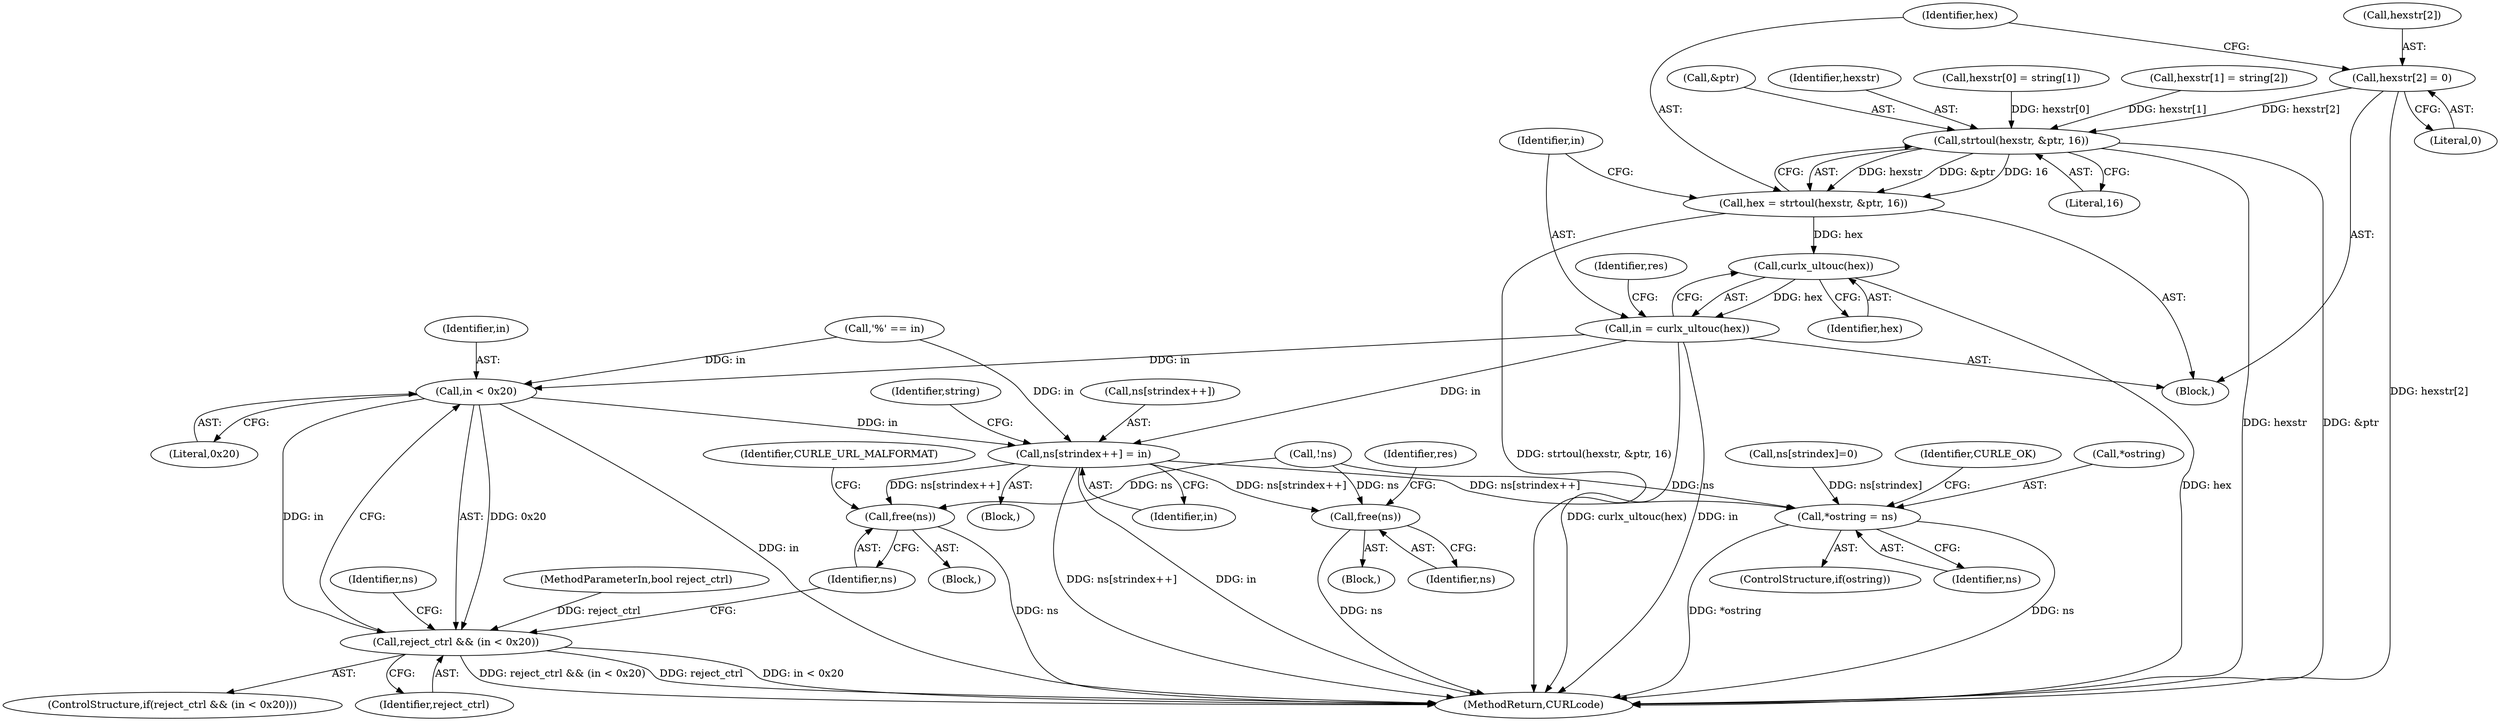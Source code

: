digraph "0_curl_192c4f788d48f82c03e9cef40013f34370e90737@array" {
"1000182" [label="(Call,hexstr[2] = 0)"];
"1000189" [label="(Call,strtoul(hexstr, &ptr, 16))"];
"1000187" [label="(Call,hex = strtoul(hexstr, &ptr, 16))"];
"1000196" [label="(Call,curlx_ultouc(hex))"];
"1000194" [label="(Call,in = curlx_ultouc(hex))"];
"1000221" [label="(Call,in < 0x20)"];
"1000219" [label="(Call,reject_ctrl && (in < 0x20))"];
"1000229" [label="(Call,ns[strindex++] = in)"];
"1000208" [label="(Call,free(ns))"];
"1000225" [label="(Call,free(ns))"];
"1000250" [label="(Call,*ostring = ns)"];
"1000208" [label="(Call,free(ns))"];
"1000251" [label="(Call,*ostring)"];
"1000224" [label="(Block,)"];
"1000230" [label="(Call,ns[strindex++])"];
"1000112" [label="(MethodParameterIn,bool reject_ctrl)"];
"1000237" [label="(Call,ns[strindex]=0)"];
"1000197" [label="(Identifier,hex)"];
"1000218" [label="(ControlStructure,if(reject_ctrl && (in < 0x20)))"];
"1000228" [label="(Identifier,CURLE_URL_MALFORMAT)"];
"1000222" [label="(Identifier,in)"];
"1000191" [label="(Call,&ptr)"];
"1000256" [label="(MethodReturn,CURLcode)"];
"1000223" [label="(Literal,0x20)"];
"1000225" [label="(Call,free(ns))"];
"1000188" [label="(Identifier,hex)"];
"1000183" [label="(Call,hexstr[2])"];
"1000207" [label="(Block,)"];
"1000186" [label="(Literal,0)"];
"1000190" [label="(Identifier,hexstr)"];
"1000255" [label="(Identifier,CURLE_OK)"];
"1000187" [label="(Call,hex = strtoul(hexstr, &ptr, 16))"];
"1000199" [label="(Identifier,res)"];
"1000219" [label="(Call,reject_ctrl && (in < 0x20))"];
"1000248" [label="(ControlStructure,if(ostring))"];
"1000165" [label="(Block,)"];
"1000221" [label="(Call,in < 0x20)"];
"1000229" [label="(Call,ns[strindex++] = in)"];
"1000226" [label="(Identifier,ns)"];
"1000209" [label="(Identifier,ns)"];
"1000253" [label="(Identifier,ns)"];
"1000193" [label="(Literal,16)"];
"1000211" [label="(Identifier,res)"];
"1000220" [label="(Identifier,reject_ctrl)"];
"1000196" [label="(Call,curlx_ultouc(hex))"];
"1000153" [label="(Call,'%' == in)"];
"1000234" [label="(Identifier,in)"];
"1000168" [label="(Call,hexstr[0] = string[1])"];
"1000236" [label="(Identifier,string)"];
"1000195" [label="(Identifier,in)"];
"1000175" [label="(Call,hexstr[1] = string[2])"];
"1000189" [label="(Call,strtoul(hexstr, &ptr, 16))"];
"1000146" [label="(Block,)"];
"1000194" [label="(Call,in = curlx_ultouc(hex))"];
"1000137" [label="(Call,!ns)"];
"1000231" [label="(Identifier,ns)"];
"1000250" [label="(Call,*ostring = ns)"];
"1000182" [label="(Call,hexstr[2] = 0)"];
"1000182" -> "1000165"  [label="AST: "];
"1000182" -> "1000186"  [label="CFG: "];
"1000183" -> "1000182"  [label="AST: "];
"1000186" -> "1000182"  [label="AST: "];
"1000188" -> "1000182"  [label="CFG: "];
"1000182" -> "1000256"  [label="DDG: hexstr[2]"];
"1000182" -> "1000189"  [label="DDG: hexstr[2]"];
"1000189" -> "1000187"  [label="AST: "];
"1000189" -> "1000193"  [label="CFG: "];
"1000190" -> "1000189"  [label="AST: "];
"1000191" -> "1000189"  [label="AST: "];
"1000193" -> "1000189"  [label="AST: "];
"1000187" -> "1000189"  [label="CFG: "];
"1000189" -> "1000256"  [label="DDG: hexstr"];
"1000189" -> "1000256"  [label="DDG: &ptr"];
"1000189" -> "1000187"  [label="DDG: hexstr"];
"1000189" -> "1000187"  [label="DDG: &ptr"];
"1000189" -> "1000187"  [label="DDG: 16"];
"1000175" -> "1000189"  [label="DDG: hexstr[1]"];
"1000168" -> "1000189"  [label="DDG: hexstr[0]"];
"1000187" -> "1000165"  [label="AST: "];
"1000188" -> "1000187"  [label="AST: "];
"1000195" -> "1000187"  [label="CFG: "];
"1000187" -> "1000256"  [label="DDG: strtoul(hexstr, &ptr, 16)"];
"1000187" -> "1000196"  [label="DDG: hex"];
"1000196" -> "1000194"  [label="AST: "];
"1000196" -> "1000197"  [label="CFG: "];
"1000197" -> "1000196"  [label="AST: "];
"1000194" -> "1000196"  [label="CFG: "];
"1000196" -> "1000256"  [label="DDG: hex"];
"1000196" -> "1000194"  [label="DDG: hex"];
"1000194" -> "1000165"  [label="AST: "];
"1000195" -> "1000194"  [label="AST: "];
"1000199" -> "1000194"  [label="CFG: "];
"1000194" -> "1000256"  [label="DDG: in"];
"1000194" -> "1000256"  [label="DDG: curlx_ultouc(hex)"];
"1000194" -> "1000221"  [label="DDG: in"];
"1000194" -> "1000229"  [label="DDG: in"];
"1000221" -> "1000219"  [label="AST: "];
"1000221" -> "1000223"  [label="CFG: "];
"1000222" -> "1000221"  [label="AST: "];
"1000223" -> "1000221"  [label="AST: "];
"1000219" -> "1000221"  [label="CFG: "];
"1000221" -> "1000256"  [label="DDG: in"];
"1000221" -> "1000219"  [label="DDG: in"];
"1000221" -> "1000219"  [label="DDG: 0x20"];
"1000153" -> "1000221"  [label="DDG: in"];
"1000221" -> "1000229"  [label="DDG: in"];
"1000219" -> "1000218"  [label="AST: "];
"1000219" -> "1000220"  [label="CFG: "];
"1000220" -> "1000219"  [label="AST: "];
"1000226" -> "1000219"  [label="CFG: "];
"1000231" -> "1000219"  [label="CFG: "];
"1000219" -> "1000256"  [label="DDG: in < 0x20"];
"1000219" -> "1000256"  [label="DDG: reject_ctrl && (in < 0x20)"];
"1000219" -> "1000256"  [label="DDG: reject_ctrl"];
"1000112" -> "1000219"  [label="DDG: reject_ctrl"];
"1000229" -> "1000146"  [label="AST: "];
"1000229" -> "1000234"  [label="CFG: "];
"1000230" -> "1000229"  [label="AST: "];
"1000234" -> "1000229"  [label="AST: "];
"1000236" -> "1000229"  [label="CFG: "];
"1000229" -> "1000256"  [label="DDG: in"];
"1000229" -> "1000256"  [label="DDG: ns[strindex++]"];
"1000229" -> "1000208"  [label="DDG: ns[strindex++]"];
"1000229" -> "1000225"  [label="DDG: ns[strindex++]"];
"1000153" -> "1000229"  [label="DDG: in"];
"1000229" -> "1000250"  [label="DDG: ns[strindex++]"];
"1000208" -> "1000207"  [label="AST: "];
"1000208" -> "1000209"  [label="CFG: "];
"1000209" -> "1000208"  [label="AST: "];
"1000211" -> "1000208"  [label="CFG: "];
"1000208" -> "1000256"  [label="DDG: ns"];
"1000137" -> "1000208"  [label="DDG: ns"];
"1000225" -> "1000224"  [label="AST: "];
"1000225" -> "1000226"  [label="CFG: "];
"1000226" -> "1000225"  [label="AST: "];
"1000228" -> "1000225"  [label="CFG: "];
"1000225" -> "1000256"  [label="DDG: ns"];
"1000137" -> "1000225"  [label="DDG: ns"];
"1000250" -> "1000248"  [label="AST: "];
"1000250" -> "1000253"  [label="CFG: "];
"1000251" -> "1000250"  [label="AST: "];
"1000253" -> "1000250"  [label="AST: "];
"1000255" -> "1000250"  [label="CFG: "];
"1000250" -> "1000256"  [label="DDG: *ostring"];
"1000250" -> "1000256"  [label="DDG: ns"];
"1000237" -> "1000250"  [label="DDG: ns[strindex]"];
"1000137" -> "1000250"  [label="DDG: ns"];
}

